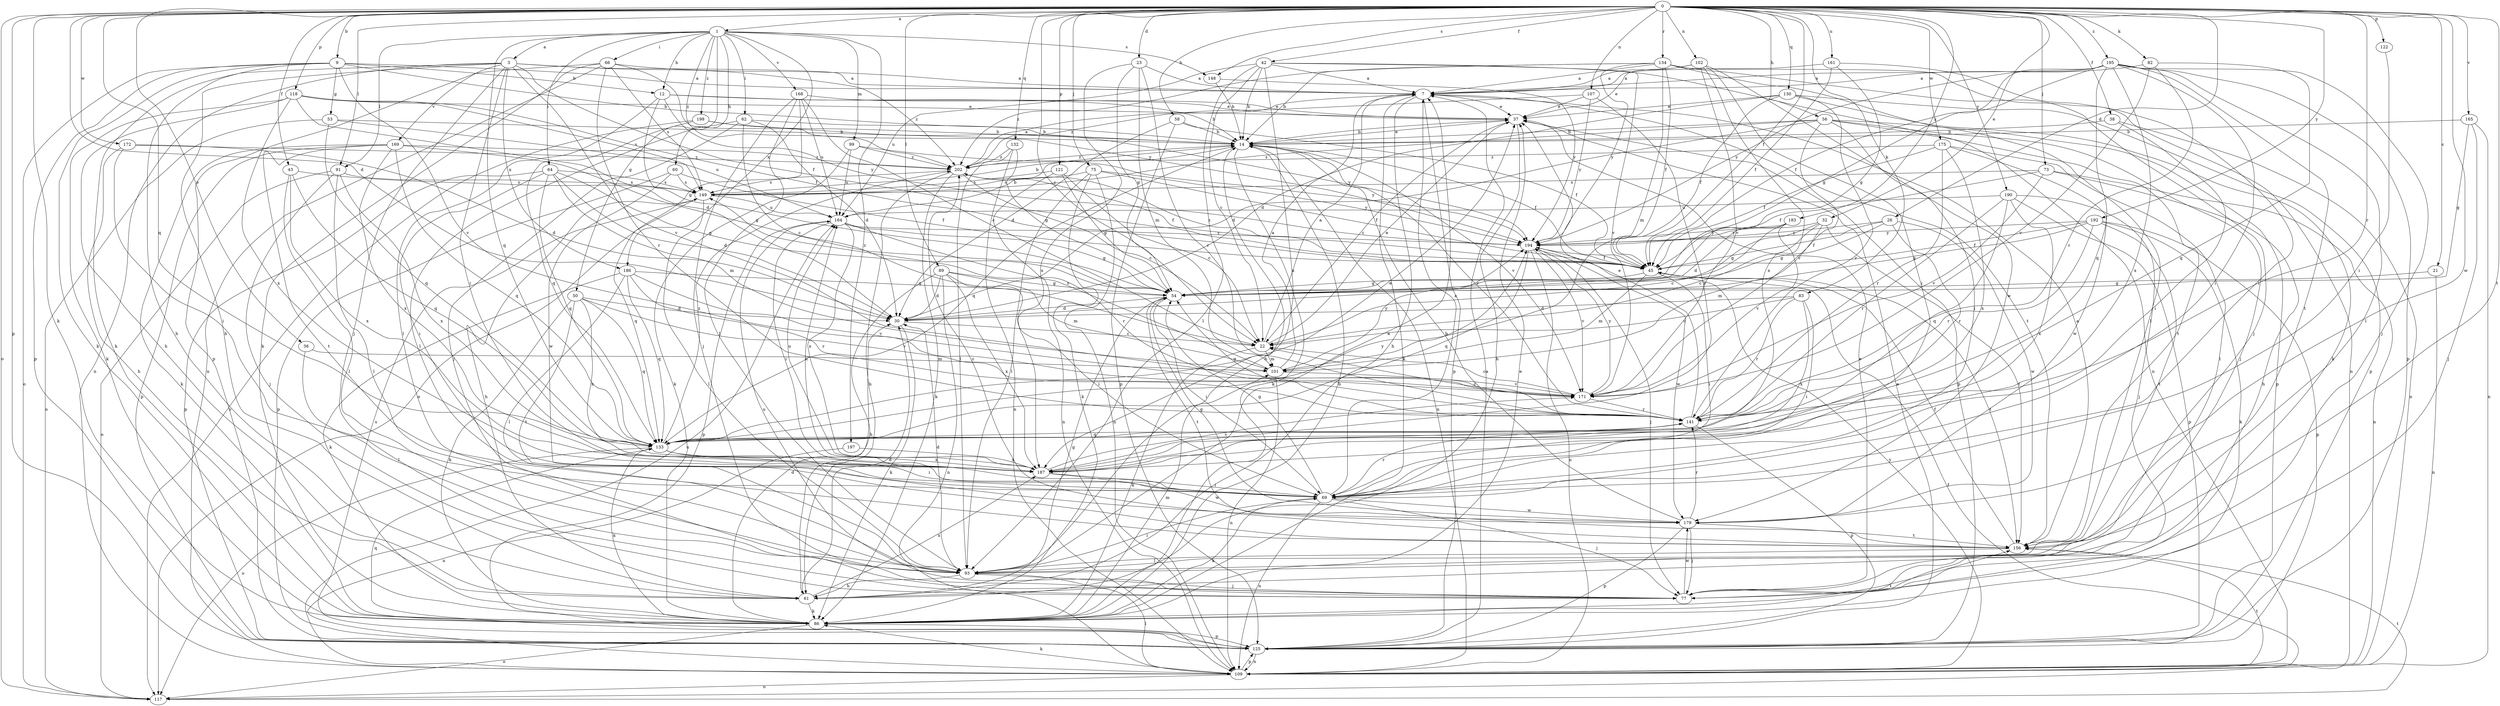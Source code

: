 strict digraph  {
0;
1;
3;
7;
9;
12;
14;
21;
22;
23;
26;
30;
32;
36;
37;
38;
42;
43;
45;
50;
53;
54;
56;
58;
60;
61;
62;
64;
66;
69;
73;
75;
77;
82;
83;
86;
89;
91;
93;
99;
101;
102;
107;
109;
117;
118;
121;
122;
125;
130;
132;
133;
134;
141;
148;
149;
156;
161;
164;
165;
168;
169;
171;
172;
175;
179;
183;
186;
187;
190;
192;
194;
195;
197;
198;
202;
0 -> 1  [label=a];
0 -> 9  [label=b];
0 -> 21  [label=c];
0 -> 22  [label=c];
0 -> 23  [label=d];
0 -> 26  [label=d];
0 -> 30  [label=d];
0 -> 32  [label=e];
0 -> 36  [label=e];
0 -> 38  [label=f];
0 -> 42  [label=f];
0 -> 43  [label=f];
0 -> 45  [label=f];
0 -> 56  [label=h];
0 -> 58  [label=h];
0 -> 73  [label=j];
0 -> 75  [label=j];
0 -> 82  [label=k];
0 -> 83  [label=k];
0 -> 86  [label=k];
0 -> 89  [label=l];
0 -> 91  [label=l];
0 -> 102  [label=n];
0 -> 107  [label=n];
0 -> 117  [label=o];
0 -> 118  [label=p];
0 -> 121  [label=p];
0 -> 122  [label=p];
0 -> 125  [label=p];
0 -> 130  [label=q];
0 -> 132  [label=q];
0 -> 133  [label=q];
0 -> 134  [label=r];
0 -> 141  [label=r];
0 -> 148  [label=s];
0 -> 156  [label=t];
0 -> 161  [label=u];
0 -> 165  [label=v];
0 -> 172  [label=w];
0 -> 175  [label=w];
0 -> 179  [label=w];
0 -> 183  [label=x];
0 -> 190  [label=y];
0 -> 192  [label=y];
0 -> 195  [label=z];
1 -> 3  [label=a];
1 -> 12  [label=b];
1 -> 50  [label=g];
1 -> 60  [label=h];
1 -> 62  [label=i];
1 -> 64  [label=i];
1 -> 66  [label=i];
1 -> 91  [label=l];
1 -> 99  [label=m];
1 -> 133  [label=q];
1 -> 148  [label=s];
1 -> 168  [label=v];
1 -> 186  [label=x];
1 -> 197  [label=z];
1 -> 198  [label=z];
1 -> 202  [label=z];
3 -> 7  [label=a];
3 -> 45  [label=f];
3 -> 61  [label=h];
3 -> 69  [label=i];
3 -> 77  [label=j];
3 -> 86  [label=k];
3 -> 109  [label=n];
3 -> 169  [label=v];
3 -> 171  [label=v];
3 -> 186  [label=x];
3 -> 202  [label=z];
7 -> 37  [label=e];
7 -> 61  [label=h];
7 -> 86  [label=k];
7 -> 125  [label=p];
7 -> 156  [label=t];
9 -> 7  [label=a];
9 -> 12  [label=b];
9 -> 14  [label=b];
9 -> 53  [label=g];
9 -> 61  [label=h];
9 -> 86  [label=k];
9 -> 117  [label=o];
9 -> 125  [label=p];
9 -> 171  [label=v];
12 -> 14  [label=b];
12 -> 37  [label=e];
12 -> 54  [label=g];
12 -> 93  [label=l];
12 -> 194  [label=y];
14 -> 37  [label=e];
14 -> 45  [label=f];
14 -> 86  [label=k];
14 -> 109  [label=n];
14 -> 133  [label=q];
14 -> 141  [label=r];
14 -> 171  [label=v];
14 -> 202  [label=z];
21 -> 54  [label=g];
21 -> 109  [label=n];
22 -> 7  [label=a];
22 -> 37  [label=e];
22 -> 86  [label=k];
22 -> 101  [label=m];
23 -> 7  [label=a];
23 -> 54  [label=g];
23 -> 101  [label=m];
23 -> 141  [label=r];
23 -> 187  [label=x];
26 -> 45  [label=f];
26 -> 54  [label=g];
26 -> 141  [label=r];
26 -> 179  [label=w];
26 -> 194  [label=y];
30 -> 22  [label=c];
30 -> 86  [label=k];
32 -> 22  [label=c];
32 -> 54  [label=g];
32 -> 101  [label=m];
32 -> 156  [label=t];
32 -> 194  [label=y];
36 -> 93  [label=l];
36 -> 101  [label=m];
37 -> 14  [label=b];
37 -> 22  [label=c];
37 -> 61  [label=h];
37 -> 125  [label=p];
38 -> 14  [label=b];
38 -> 69  [label=i];
38 -> 109  [label=n];
42 -> 7  [label=a];
42 -> 14  [label=b];
42 -> 22  [label=c];
42 -> 93  [label=l];
42 -> 109  [label=n];
42 -> 164  [label=u];
42 -> 171  [label=v];
42 -> 187  [label=x];
43 -> 93  [label=l];
43 -> 133  [label=q];
43 -> 149  [label=s];
43 -> 187  [label=x];
45 -> 54  [label=g];
45 -> 69  [label=i];
45 -> 101  [label=m];
45 -> 156  [label=t];
45 -> 202  [label=z];
50 -> 30  [label=d];
50 -> 86  [label=k];
50 -> 133  [label=q];
50 -> 156  [label=t];
50 -> 171  [label=v];
50 -> 187  [label=x];
53 -> 14  [label=b];
53 -> 117  [label=o];
53 -> 133  [label=q];
53 -> 164  [label=u];
54 -> 30  [label=d];
54 -> 69  [label=i];
54 -> 156  [label=t];
56 -> 14  [label=b];
56 -> 30  [label=d];
56 -> 69  [label=i];
56 -> 77  [label=j];
56 -> 125  [label=p];
56 -> 149  [label=s];
56 -> 156  [label=t];
56 -> 171  [label=v];
58 -> 14  [label=b];
58 -> 30  [label=d];
58 -> 45  [label=f];
58 -> 125  [label=p];
60 -> 45  [label=f];
60 -> 125  [label=p];
60 -> 149  [label=s];
60 -> 179  [label=w];
61 -> 30  [label=d];
61 -> 54  [label=g];
61 -> 86  [label=k];
61 -> 187  [label=x];
62 -> 14  [label=b];
62 -> 22  [label=c];
62 -> 30  [label=d];
62 -> 77  [label=j];
62 -> 93  [label=l];
64 -> 30  [label=d];
64 -> 54  [label=g];
64 -> 69  [label=i];
64 -> 101  [label=m];
64 -> 125  [label=p];
64 -> 133  [label=q];
64 -> 149  [label=s];
66 -> 7  [label=a];
66 -> 86  [label=k];
66 -> 109  [label=n];
66 -> 125  [label=p];
66 -> 141  [label=r];
66 -> 149  [label=s];
66 -> 194  [label=y];
69 -> 7  [label=a];
69 -> 54  [label=g];
69 -> 77  [label=j];
69 -> 86  [label=k];
69 -> 109  [label=n];
69 -> 141  [label=r];
69 -> 164  [label=u];
69 -> 179  [label=w];
73 -> 45  [label=f];
73 -> 61  [label=h];
73 -> 109  [label=n];
73 -> 149  [label=s];
73 -> 171  [label=v];
75 -> 45  [label=f];
75 -> 86  [label=k];
75 -> 93  [label=l];
75 -> 109  [label=n];
75 -> 149  [label=s];
75 -> 194  [label=y];
77 -> 37  [label=e];
77 -> 164  [label=u];
77 -> 179  [label=w];
82 -> 7  [label=a];
82 -> 133  [label=q];
82 -> 141  [label=r];
82 -> 171  [label=v];
83 -> 22  [label=c];
83 -> 30  [label=d];
83 -> 69  [label=i];
83 -> 141  [label=r];
83 -> 187  [label=x];
86 -> 14  [label=b];
86 -> 30  [label=d];
86 -> 37  [label=e];
86 -> 101  [label=m];
86 -> 117  [label=o];
86 -> 125  [label=p];
86 -> 156  [label=t];
89 -> 30  [label=d];
89 -> 54  [label=g];
89 -> 61  [label=h];
89 -> 69  [label=i];
89 -> 101  [label=m];
89 -> 109  [label=n];
89 -> 187  [label=x];
91 -> 77  [label=j];
91 -> 93  [label=l];
91 -> 117  [label=o];
91 -> 149  [label=s];
91 -> 187  [label=x];
93 -> 7  [label=a];
93 -> 14  [label=b];
93 -> 30  [label=d];
93 -> 61  [label=h];
93 -> 69  [label=i];
93 -> 77  [label=j];
99 -> 86  [label=k];
99 -> 164  [label=u];
99 -> 194  [label=y];
99 -> 202  [label=z];
101 -> 7  [label=a];
101 -> 109  [label=n];
101 -> 149  [label=s];
101 -> 171  [label=v];
101 -> 194  [label=y];
102 -> 7  [label=a];
102 -> 37  [label=e];
102 -> 69  [label=i];
102 -> 171  [label=v];
102 -> 179  [label=w];
102 -> 187  [label=x];
107 -> 37  [label=e];
107 -> 187  [label=x];
107 -> 194  [label=y];
107 -> 202  [label=z];
109 -> 86  [label=k];
109 -> 93  [label=l];
109 -> 117  [label=o];
109 -> 125  [label=p];
109 -> 156  [label=t];
109 -> 164  [label=u];
109 -> 194  [label=y];
117 -> 45  [label=f];
117 -> 156  [label=t];
118 -> 30  [label=d];
118 -> 37  [label=e];
118 -> 45  [label=f];
118 -> 61  [label=h];
118 -> 86  [label=k];
118 -> 149  [label=s];
118 -> 187  [label=x];
121 -> 22  [label=c];
121 -> 54  [label=g];
121 -> 109  [label=n];
121 -> 149  [label=s];
122 -> 69  [label=i];
125 -> 7  [label=a];
125 -> 37  [label=e];
125 -> 109  [label=n];
125 -> 133  [label=q];
125 -> 149  [label=s];
130 -> 30  [label=d];
130 -> 37  [label=e];
130 -> 45  [label=f];
130 -> 86  [label=k];
130 -> 125  [label=p];
130 -> 141  [label=r];
132 -> 54  [label=g];
132 -> 93  [label=l];
132 -> 109  [label=n];
132 -> 202  [label=z];
133 -> 37  [label=e];
133 -> 69  [label=i];
133 -> 86  [label=k];
133 -> 117  [label=o];
133 -> 187  [label=x];
133 -> 194  [label=y];
133 -> 202  [label=z];
134 -> 7  [label=a];
134 -> 14  [label=b];
134 -> 45  [label=f];
134 -> 77  [label=j];
134 -> 93  [label=l];
134 -> 101  [label=m];
134 -> 109  [label=n];
134 -> 194  [label=y];
134 -> 202  [label=z];
141 -> 22  [label=c];
141 -> 37  [label=e];
141 -> 54  [label=g];
141 -> 125  [label=p];
141 -> 133  [label=q];
148 -> 14  [label=b];
148 -> 194  [label=y];
149 -> 14  [label=b];
149 -> 61  [label=h];
149 -> 93  [label=l];
149 -> 133  [label=q];
149 -> 164  [label=u];
156 -> 7  [label=a];
156 -> 45  [label=f];
156 -> 93  [label=l];
156 -> 202  [label=z];
161 -> 7  [label=a];
161 -> 45  [label=f];
161 -> 54  [label=g];
161 -> 69  [label=i];
164 -> 14  [label=b];
164 -> 54  [label=g];
164 -> 69  [label=i];
164 -> 125  [label=p];
164 -> 141  [label=r];
164 -> 187  [label=x];
164 -> 194  [label=y];
165 -> 14  [label=b];
165 -> 54  [label=g];
165 -> 77  [label=j];
165 -> 109  [label=n];
168 -> 22  [label=c];
168 -> 37  [label=e];
168 -> 77  [label=j];
168 -> 93  [label=l];
168 -> 117  [label=o];
168 -> 164  [label=u];
169 -> 54  [label=g];
169 -> 86  [label=k];
169 -> 125  [label=p];
169 -> 133  [label=q];
169 -> 156  [label=t];
169 -> 187  [label=x];
169 -> 202  [label=z];
171 -> 22  [label=c];
171 -> 141  [label=r];
171 -> 194  [label=y];
172 -> 30  [label=d];
172 -> 61  [label=h];
172 -> 69  [label=i];
172 -> 202  [label=z];
175 -> 45  [label=f];
175 -> 93  [label=l];
175 -> 141  [label=r];
175 -> 179  [label=w];
175 -> 187  [label=x];
175 -> 202  [label=z];
179 -> 14  [label=b];
179 -> 54  [label=g];
179 -> 77  [label=j];
179 -> 125  [label=p];
179 -> 141  [label=r];
179 -> 156  [label=t];
183 -> 22  [label=c];
183 -> 30  [label=d];
183 -> 171  [label=v];
183 -> 194  [label=y];
186 -> 54  [label=g];
186 -> 86  [label=k];
186 -> 93  [label=l];
186 -> 133  [label=q];
186 -> 141  [label=r];
186 -> 171  [label=v];
187 -> 69  [label=i];
187 -> 164  [label=u];
187 -> 171  [label=v];
187 -> 179  [label=w];
190 -> 77  [label=j];
190 -> 125  [label=p];
190 -> 133  [label=q];
190 -> 141  [label=r];
190 -> 164  [label=u];
190 -> 187  [label=x];
192 -> 45  [label=f];
192 -> 54  [label=g];
192 -> 86  [label=k];
192 -> 125  [label=p];
192 -> 141  [label=r];
192 -> 156  [label=t];
192 -> 194  [label=y];
194 -> 45  [label=f];
194 -> 77  [label=j];
194 -> 109  [label=n];
194 -> 133  [label=q];
194 -> 171  [label=v];
194 -> 179  [label=w];
195 -> 7  [label=a];
195 -> 45  [label=f];
195 -> 54  [label=g];
195 -> 69  [label=i];
195 -> 77  [label=j];
195 -> 93  [label=l];
195 -> 125  [label=p];
195 -> 133  [label=q];
195 -> 156  [label=t];
195 -> 187  [label=x];
195 -> 194  [label=y];
197 -> 109  [label=n];
197 -> 187  [label=x];
198 -> 14  [label=b];
198 -> 117  [label=o];
198 -> 133  [label=q];
198 -> 194  [label=y];
202 -> 7  [label=a];
202 -> 22  [label=c];
202 -> 45  [label=f];
202 -> 61  [label=h];
202 -> 86  [label=k];
202 -> 149  [label=s];
}
